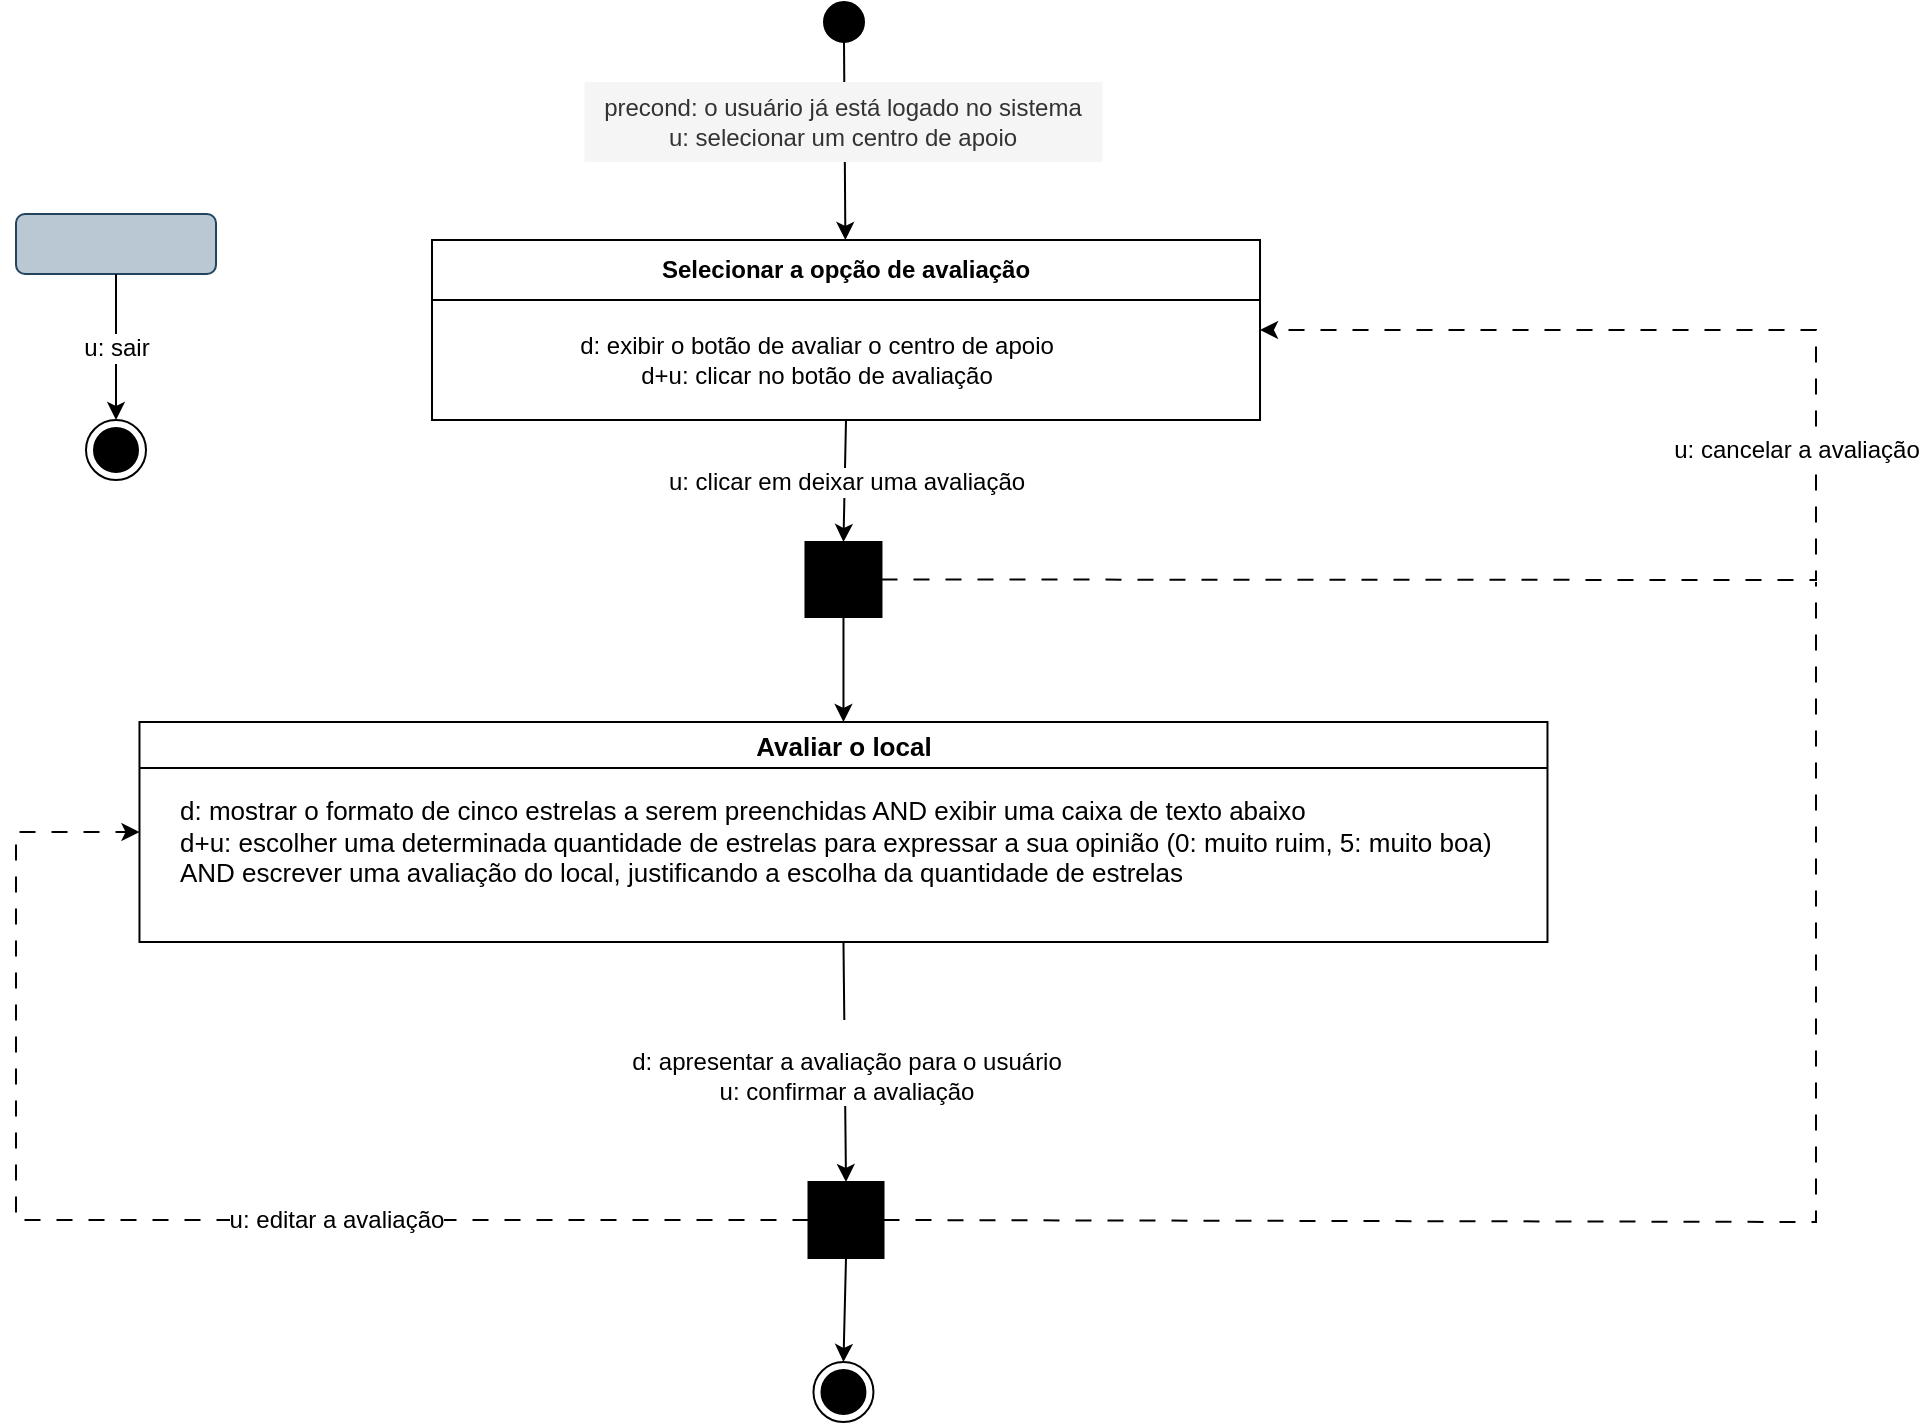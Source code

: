 <mxfile version="25.0.1">
  <diagram name="Página-1" id="4fPj8FKTWWKvgSlPfXeu">
    <mxGraphModel dx="1257" dy="1789" grid="1" gridSize="10" guides="1" tooltips="1" connect="1" arrows="1" fold="1" page="1" pageScale="1" pageWidth="827" pageHeight="1169" math="0" shadow="0">
      <root>
        <mxCell id="0" />
        <mxCell id="1" parent="0" />
        <mxCell id="tzBEl5uezkZAkphJzdvv-1" value="&lt;span style=&quot;font-size: 13px;&quot;&gt;Avaliar o local&lt;/span&gt;" style="swimlane;whiteSpace=wrap;html=1;" parent="1" vertex="1">
          <mxGeometry x="71.74" y="250" width="704" height="110" as="geometry" />
        </mxCell>
        <mxCell id="tzBEl5uezkZAkphJzdvv-2" value="&lt;div&gt;&lt;font style=&quot;font-size: 13px;&quot;&gt;d: mostrar o formato de cinco estrelas a serem preenchidas AND exibir uma caixa de texto abaixo&lt;/font&gt;&lt;/div&gt;&lt;font style=&quot;font-size: 13px;&quot;&gt;d+u: escolher uma determinada quantidade de estrelas para expressar a sua opinião (0: muito ruim, 5: muito boa)&lt;/font&gt;&lt;div&gt;&lt;font style=&quot;font-size: 13px;&quot;&gt;AND escrever uma avaliação do local, justificando a escolha da quantidade de estrelas&lt;/font&gt;&lt;/div&gt;" style="text;html=1;align=left;verticalAlign=middle;resizable=0;points=[];autosize=1;strokeColor=none;fillColor=none;rotation=0;" parent="tzBEl5uezkZAkphJzdvv-1" vertex="1">
          <mxGeometry x="18" y="30" width="680" height="60" as="geometry" />
        </mxCell>
        <mxCell id="tzBEl5uezkZAkphJzdvv-5" value="" style="ellipse;whiteSpace=wrap;html=1;aspect=fixed;fillColor=#000000;" parent="1" vertex="1">
          <mxGeometry x="414" y="-110" width="20" height="20" as="geometry" />
        </mxCell>
        <mxCell id="tzBEl5uezkZAkphJzdvv-84" value="" style="whiteSpace=wrap;html=1;fontStyle=1;startSize=23;fillColor=#000000;direction=south;" parent="1" vertex="1">
          <mxGeometry x="406.25" y="480" width="37.5" height="38" as="geometry" />
        </mxCell>
        <mxCell id="tzBEl5uezkZAkphJzdvv-92" value="" style="endArrow=classic;html=1;rounded=0;exitX=0.5;exitY=1;exitDx=0;exitDy=0;entryX=0;entryY=0.5;entryDx=0;entryDy=0;" parent="1" source="tzBEl5uezkZAkphJzdvv-1" target="tzBEl5uezkZAkphJzdvv-84" edge="1">
          <mxGeometry relative="1" as="geometry">
            <mxPoint x="423.995" y="600" as="sourcePoint" />
            <mxPoint x="330" y="540" as="targetPoint" />
          </mxGeometry>
        </mxCell>
        <mxCell id="tzBEl5uezkZAkphJzdvv-93" value="&lt;div&gt;&lt;br&gt;&lt;/div&gt;&lt;div&gt;&lt;div&gt;d: apresentar a avaliação para o usuário&lt;/div&gt;u: confirmar a avaliação&lt;/div&gt;" style="edgeLabel;resizable=0;html=1;;align=center;verticalAlign=middle;fontSize=12;" parent="tzBEl5uezkZAkphJzdvv-92" connectable="0" vertex="1">
          <mxGeometry relative="1" as="geometry" />
        </mxCell>
        <mxCell id="tzBEl5uezkZAkphJzdvv-101" value="" style="ellipse;html=1;shape=endState;fillColor=#000000;strokeColor=#000000;" parent="1" vertex="1">
          <mxGeometry x="408.73" y="570" width="30" height="30" as="geometry" />
        </mxCell>
        <mxCell id="tzBEl5uezkZAkphJzdvv-102" value="" style="endArrow=classic;html=1;rounded=0;exitX=1;exitY=0.5;exitDx=0;exitDy=0;entryX=0.5;entryY=0;entryDx=0;entryDy=0;" parent="1" source="tzBEl5uezkZAkphJzdvv-84" target="tzBEl5uezkZAkphJzdvv-101" edge="1">
          <mxGeometry relative="1" as="geometry">
            <mxPoint x="420" y="790" as="sourcePoint" />
            <mxPoint x="520" y="790" as="targetPoint" />
          </mxGeometry>
        </mxCell>
        <mxCell id="tzBEl5uezkZAkphJzdvv-104" value="" style="rounded=1;whiteSpace=wrap;html=1;fillColor=#bac8d3;strokeColor=#23445d;" parent="1" vertex="1">
          <mxGeometry x="10" y="-4" width="100" height="30" as="geometry" />
        </mxCell>
        <mxCell id="tzBEl5uezkZAkphJzdvv-108" value="" style="endArrow=classic;html=1;rounded=0;exitX=0.5;exitY=1;exitDx=0;exitDy=0;entryX=0.5;entryY=0;entryDx=0;entryDy=0;" parent="1" source="tzBEl5uezkZAkphJzdvv-104" target="tzBEl5uezkZAkphJzdvv-110" edge="1">
          <mxGeometry relative="1" as="geometry">
            <mxPoint x="70" y="230" as="sourcePoint" />
            <mxPoint x="112" y="240" as="targetPoint" />
          </mxGeometry>
        </mxCell>
        <mxCell id="tzBEl5uezkZAkphJzdvv-109" value="u: sair" style="edgeLabel;resizable=0;html=1;;align=center;verticalAlign=middle;fontSize=12;" parent="tzBEl5uezkZAkphJzdvv-108" connectable="0" vertex="1">
          <mxGeometry relative="1" as="geometry" />
        </mxCell>
        <mxCell id="tzBEl5uezkZAkphJzdvv-110" value="" style="ellipse;html=1;shape=endState;fillColor=#000000;strokeColor=#000000;" parent="1" vertex="1">
          <mxGeometry x="45.0" y="99" width="30" height="30" as="geometry" />
        </mxCell>
        <mxCell id="tzBEl5uezkZAkphJzdvv-112" value="" style="endArrow=classic;html=1;rounded=0;exitX=0.5;exitY=1;exitDx=0;exitDy=0;" parent="1" source="tzBEl5uezkZAkphJzdvv-5" target="tzBEl5uezkZAkphJzdvv-114" edge="1">
          <mxGeometry relative="1" as="geometry">
            <mxPoint x="410" y="70" as="sourcePoint" />
            <mxPoint x="424" y="-10" as="targetPoint" />
          </mxGeometry>
        </mxCell>
        <mxCell id="tzBEl5uezkZAkphJzdvv-114" value="Selecionar a opção de avaliação" style="swimlane;whiteSpace=wrap;html=1;startSize=30;" parent="1" vertex="1">
          <mxGeometry x="218.0" y="9" width="414.01" height="90" as="geometry" />
        </mxCell>
        <mxCell id="tzBEl5uezkZAkphJzdvv-119" value="d: exibir o botão de avaliar o centro de apoio&lt;div&gt;d+u: clicar no botão de avaliação&lt;/div&gt;" style="text;html=1;align=center;verticalAlign=middle;resizable=0;points=[];autosize=1;strokeColor=none;fillColor=none;" parent="tzBEl5uezkZAkphJzdvv-114" vertex="1">
          <mxGeometry x="62" y="40" width="260" height="40" as="geometry" />
        </mxCell>
        <mxCell id="tzBEl5uezkZAkphJzdvv-117" value="&lt;div style=&quot;&quot;&gt;precond: o usuário já está logado no sistema&lt;/div&gt;&lt;div style=&quot;&quot;&gt;&lt;span style=&quot;background-color: initial;&quot;&gt;u: selecionar um centro de apoio&lt;/span&gt;&lt;/div&gt;" style="text;html=1;align=center;verticalAlign=middle;whiteSpace=wrap;rounded=0;fillColor=#f5f5f5;fontColor=#333333;strokeColor=none;" parent="1" vertex="1">
          <mxGeometry x="294.23" y="-70" width="259.01" height="40" as="geometry" />
        </mxCell>
        <mxCell id="tzBEl5uezkZAkphJzdvv-120" value="" style="endArrow=classic;html=1;rounded=0;exitX=0.5;exitY=1;exitDx=0;exitDy=0;entryX=0.5;entryY=0;entryDx=0;entryDy=0;" parent="1" source="tzBEl5uezkZAkphJzdvv-114" target="tzBEl5uezkZAkphJzdvv-124" edge="1">
          <mxGeometry relative="1" as="geometry">
            <mxPoint x="424.37" y="90" as="sourcePoint" />
            <mxPoint x="424" y="120" as="targetPoint" />
          </mxGeometry>
        </mxCell>
        <mxCell id="tzBEl5uezkZAkphJzdvv-121" value="u: clicar em deixar uma avaliação" style="edgeLabel;resizable=0;html=1;;align=center;verticalAlign=middle;fontSize=12;" parent="tzBEl5uezkZAkphJzdvv-120" connectable="0" vertex="1">
          <mxGeometry relative="1" as="geometry" />
        </mxCell>
        <mxCell id="tzBEl5uezkZAkphJzdvv-124" value="" style="whiteSpace=wrap;html=1;fontStyle=1;startSize=23;fillColor=#000000;" parent="1" vertex="1">
          <mxGeometry x="404.74" y="160" width="38" height="37.5" as="geometry" />
        </mxCell>
        <mxCell id="tzBEl5uezkZAkphJzdvv-125" value="" style="edgeStyle=orthogonalEdgeStyle;rounded=0;orthogonalLoop=1;jettySize=auto;html=1;entryX=0.5;entryY=0;entryDx=0;entryDy=0;exitX=0.5;exitY=1;exitDx=0;exitDy=0;" parent="1" source="tzBEl5uezkZAkphJzdvv-124" target="tzBEl5uezkZAkphJzdvv-1" edge="1">
          <mxGeometry relative="1" as="geometry">
            <mxPoint x="461" y="168" as="sourcePoint" />
            <mxPoint x="460" y="220" as="targetPoint" />
          </mxGeometry>
        </mxCell>
        <mxCell id="tzBEl5uezkZAkphJzdvv-130" value="" style="endArrow=classic;html=1;rounded=0;dashed=1;dashPattern=8 8;entryX=1;entryY=0.5;entryDx=0;entryDy=0;exitX=1;exitY=0.5;exitDx=0;exitDy=0;" parent="1" source="tzBEl5uezkZAkphJzdvv-124" target="tzBEl5uezkZAkphJzdvv-114" edge="1">
          <mxGeometry relative="1" as="geometry">
            <mxPoint x="700" y="200" as="sourcePoint" />
            <mxPoint x="996.74" y="-40" as="targetPoint" />
            <Array as="points">
              <mxPoint x="910" y="179" />
              <mxPoint x="910" y="54" />
            </Array>
          </mxGeometry>
        </mxCell>
        <mxCell id="tzBEl5uezkZAkphJzdvv-131" value="u: cancelar a avaliação" style="edgeLabel;resizable=0;html=1;;align=center;verticalAlign=middle;fontSize=12;" parent="tzBEl5uezkZAkphJzdvv-130" connectable="0" vertex="1">
          <mxGeometry relative="1" as="geometry">
            <mxPoint x="22" y="-65" as="offset" />
          </mxGeometry>
        </mxCell>
        <mxCell id="TnPmGFaWkGhMJ78jl2mt-8" value="" style="endArrow=classic;html=1;rounded=0;dashed=1;dashPattern=8 8;entryX=0;entryY=0.5;entryDx=0;entryDy=0;exitX=0.5;exitY=1;exitDx=0;exitDy=0;" parent="1" source="tzBEl5uezkZAkphJzdvv-84" target="tzBEl5uezkZAkphJzdvv-1" edge="1">
          <mxGeometry relative="1" as="geometry">
            <mxPoint x="347.12" y="449" as="sourcePoint" />
            <mxPoint x="-227.13" y="330" as="targetPoint" />
            <Array as="points">
              <mxPoint x="10" y="499" />
              <mxPoint x="10" y="305" />
            </Array>
          </mxGeometry>
        </mxCell>
        <mxCell id="TnPmGFaWkGhMJ78jl2mt-9" value="u: editar a avaliação" style="edgeLabel;resizable=0;html=1;;align=center;verticalAlign=middle;fontSize=12;" parent="TnPmGFaWkGhMJ78jl2mt-8" connectable="0" vertex="1">
          <mxGeometry relative="1" as="geometry">
            <mxPoint x="89" as="offset" />
          </mxGeometry>
        </mxCell>
        <mxCell id="TnPmGFaWkGhMJ78jl2mt-12" value="" style="endArrow=none;html=1;rounded=0;exitX=0.5;exitY=0;exitDx=0;exitDy=0;dashed=1;dashPattern=8 8;" parent="1" source="tzBEl5uezkZAkphJzdvv-84" edge="1">
          <mxGeometry width="50" height="50" relative="1" as="geometry">
            <mxPoint x="470" y="490" as="sourcePoint" />
            <mxPoint x="910" y="180" as="targetPoint" />
            <Array as="points">
              <mxPoint x="910" y="500" />
            </Array>
          </mxGeometry>
        </mxCell>
      </root>
    </mxGraphModel>
  </diagram>
</mxfile>
